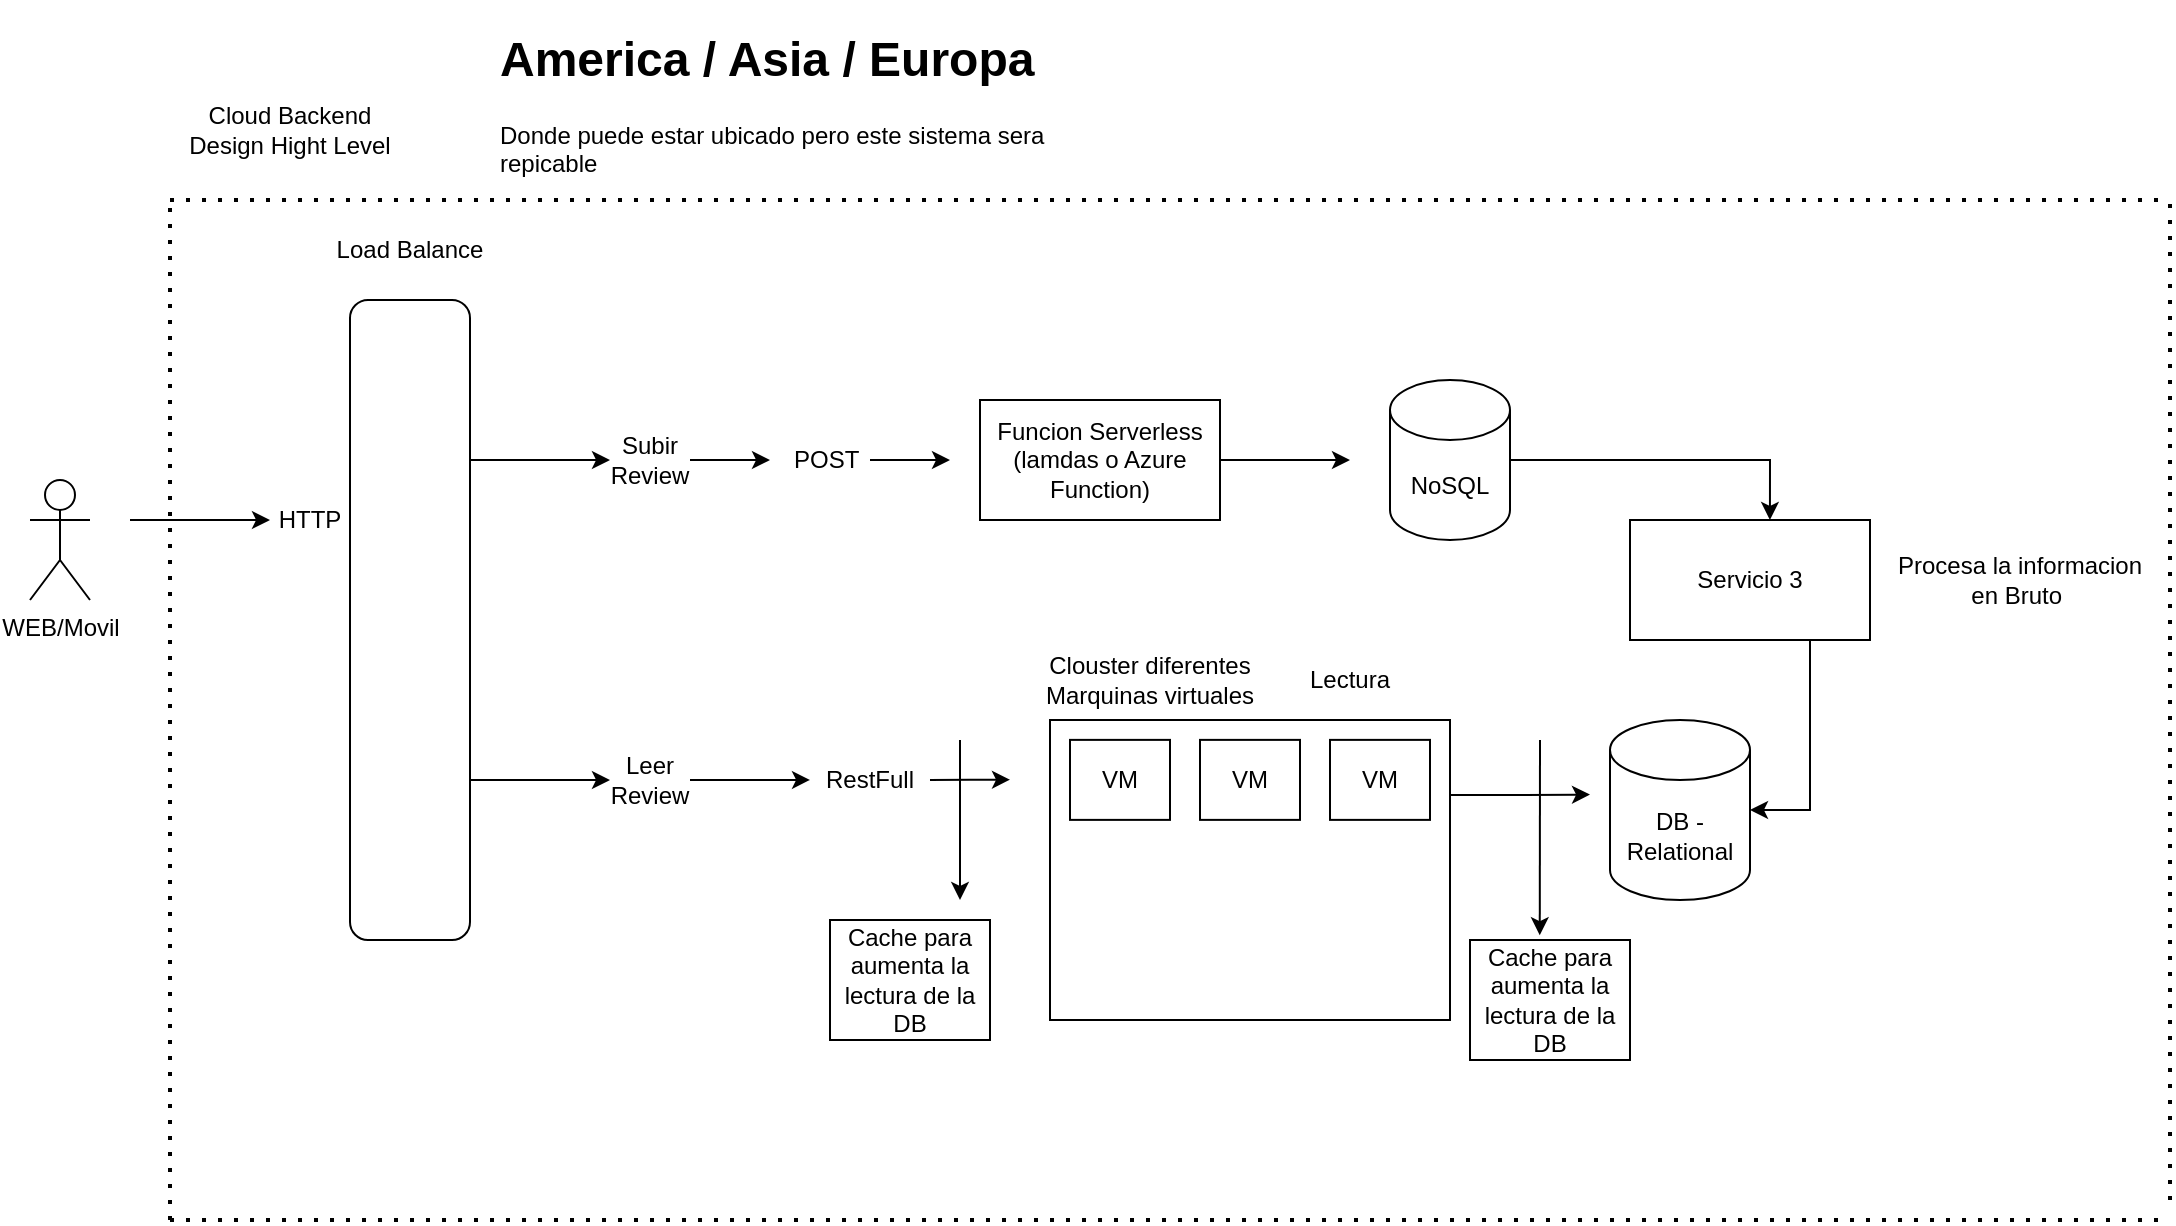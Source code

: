 <mxfile version="14.0.1" type="github">
  <diagram id="K8NfMin3FTyH8xg3sL48" name="Page-1">
    <mxGraphModel dx="968" dy="1703" grid="1" gridSize="10" guides="1" tooltips="1" connect="1" arrows="1" fold="1" page="1" pageScale="1" pageWidth="1169" pageHeight="827" math="0" shadow="0">
      <root>
        <mxCell id="0" />
        <mxCell id="1" parent="0" />
        <mxCell id="nGuZ7mCmPMTynjXGg0fM-1" value="WEB/Movil&lt;br&gt;" style="shape=umlActor;verticalLabelPosition=bottom;verticalAlign=top;html=1;outlineConnect=0;" vertex="1" parent="1">
          <mxGeometry x="50" y="220" width="30" height="60" as="geometry" />
        </mxCell>
        <mxCell id="nGuZ7mCmPMTynjXGg0fM-2" style="edgeStyle=orthogonalEdgeStyle;rounded=0;orthogonalLoop=1;jettySize=auto;html=1;exitX=0.25;exitY=0;exitDx=0;exitDy=0;" edge="1" parent="1" source="nGuZ7mCmPMTynjXGg0fM-4" target="nGuZ7mCmPMTynjXGg0fM-12">
          <mxGeometry relative="1" as="geometry">
            <mxPoint x="360" y="210" as="targetPoint" />
          </mxGeometry>
        </mxCell>
        <mxCell id="nGuZ7mCmPMTynjXGg0fM-3" style="edgeStyle=orthogonalEdgeStyle;rounded=0;orthogonalLoop=1;jettySize=auto;html=1;exitX=0.75;exitY=0;exitDx=0;exitDy=0;" edge="1" parent="1" source="nGuZ7mCmPMTynjXGg0fM-4" target="nGuZ7mCmPMTynjXGg0fM-10">
          <mxGeometry relative="1" as="geometry">
            <mxPoint x="360" y="370" as="targetPoint" />
          </mxGeometry>
        </mxCell>
        <mxCell id="nGuZ7mCmPMTynjXGg0fM-4" value="" style="rounded=1;whiteSpace=wrap;html=1;direction=south;" vertex="1" parent="1">
          <mxGeometry x="210" y="130" width="60" height="320" as="geometry" />
        </mxCell>
        <mxCell id="nGuZ7mCmPMTynjXGg0fM-5" value="Load Balance" style="text;html=1;strokeColor=none;fillColor=none;align=center;verticalAlign=middle;whiteSpace=wrap;rounded=0;" vertex="1" parent="1">
          <mxGeometry x="200" y="90" width="80" height="30" as="geometry" />
        </mxCell>
        <mxCell id="nGuZ7mCmPMTynjXGg0fM-6" value="" style="endArrow=classic;html=1;" edge="1" parent="1" target="nGuZ7mCmPMTynjXGg0fM-7">
          <mxGeometry width="50" height="50" relative="1" as="geometry">
            <mxPoint x="100" y="240" as="sourcePoint" />
            <mxPoint x="180" y="240" as="targetPoint" />
          </mxGeometry>
        </mxCell>
        <mxCell id="nGuZ7mCmPMTynjXGg0fM-7" value="HTTP" style="text;html=1;strokeColor=none;fillColor=none;align=center;verticalAlign=middle;whiteSpace=wrap;rounded=0;" vertex="1" parent="1">
          <mxGeometry x="170" y="230" width="40" height="20" as="geometry" />
        </mxCell>
        <mxCell id="nGuZ7mCmPMTynjXGg0fM-8" value="&lt;h1&gt;America / Asia / Europa&lt;/h1&gt;&lt;p&gt;Donde puede estar ubicado pero este sistema sera repicable&lt;/p&gt;" style="text;html=1;strokeColor=none;fillColor=none;spacing=5;spacingTop=-20;whiteSpace=wrap;overflow=hidden;rounded=0;" vertex="1" parent="1">
          <mxGeometry x="280" y="-10" width="290" height="100" as="geometry" />
        </mxCell>
        <mxCell id="nGuZ7mCmPMTynjXGg0fM-9" style="edgeStyle=orthogonalEdgeStyle;rounded=0;orthogonalLoop=1;jettySize=auto;html=1;exitX=1;exitY=0.5;exitDx=0;exitDy=0;" edge="1" parent="1" source="nGuZ7mCmPMTynjXGg0fM-10" target="nGuZ7mCmPMTynjXGg0fM-20">
          <mxGeometry relative="1" as="geometry">
            <mxPoint x="460" y="369.889" as="targetPoint" />
          </mxGeometry>
        </mxCell>
        <mxCell id="nGuZ7mCmPMTynjXGg0fM-10" value="Leer Review" style="text;html=1;strokeColor=none;fillColor=none;align=center;verticalAlign=middle;whiteSpace=wrap;rounded=0;" vertex="1" parent="1">
          <mxGeometry x="340" y="360" width="40" height="20" as="geometry" />
        </mxCell>
        <mxCell id="nGuZ7mCmPMTynjXGg0fM-11" style="edgeStyle=orthogonalEdgeStyle;rounded=0;orthogonalLoop=1;jettySize=auto;html=1;exitX=1;exitY=0.5;exitDx=0;exitDy=0;" edge="1" parent="1" source="nGuZ7mCmPMTynjXGg0fM-12">
          <mxGeometry relative="1" as="geometry">
            <mxPoint x="420" y="210.034" as="targetPoint" />
          </mxGeometry>
        </mxCell>
        <mxCell id="nGuZ7mCmPMTynjXGg0fM-12" value="Subir Review" style="text;html=1;strokeColor=none;fillColor=none;align=center;verticalAlign=middle;whiteSpace=wrap;rounded=0;" vertex="1" parent="1">
          <mxGeometry x="340" y="200" width="40" height="20" as="geometry" />
        </mxCell>
        <mxCell id="nGuZ7mCmPMTynjXGg0fM-13" style="edgeStyle=orthogonalEdgeStyle;rounded=0;orthogonalLoop=1;jettySize=auto;html=1;exitX=1;exitY=0.5;exitDx=0;exitDy=0;" edge="1" parent="1" source="nGuZ7mCmPMTynjXGg0fM-14">
          <mxGeometry relative="1" as="geometry">
            <mxPoint x="510" y="210" as="targetPoint" />
          </mxGeometry>
        </mxCell>
        <mxCell id="nGuZ7mCmPMTynjXGg0fM-14" value="POST&amp;nbsp;&lt;br&gt;" style="text;html=1;strokeColor=none;fillColor=none;align=center;verticalAlign=middle;whiteSpace=wrap;rounded=0;" vertex="1" parent="1">
          <mxGeometry x="430" y="200" width="40" height="20" as="geometry" />
        </mxCell>
        <mxCell id="nGuZ7mCmPMTynjXGg0fM-15" style="edgeStyle=orthogonalEdgeStyle;rounded=0;orthogonalLoop=1;jettySize=auto;html=1;exitX=1;exitY=0.5;exitDx=0;exitDy=0;" edge="1" parent="1" source="nGuZ7mCmPMTynjXGg0fM-16">
          <mxGeometry relative="1" as="geometry">
            <mxPoint x="710" y="210.034" as="targetPoint" />
          </mxGeometry>
        </mxCell>
        <mxCell id="nGuZ7mCmPMTynjXGg0fM-16" value="Funcion Serverless (lamdas o Azure Function)" style="rounded=0;whiteSpace=wrap;html=1;" vertex="1" parent="1">
          <mxGeometry x="525" y="180" width="120" height="60" as="geometry" />
        </mxCell>
        <mxCell id="nGuZ7mCmPMTynjXGg0fM-17" style="edgeStyle=orthogonalEdgeStyle;rounded=0;orthogonalLoop=1;jettySize=auto;html=1;exitX=1;exitY=0.5;exitDx=0;exitDy=0;exitPerimeter=0;entryX=0.583;entryY=0;entryDx=0;entryDy=0;entryPerimeter=0;" edge="1" parent="1" source="nGuZ7mCmPMTynjXGg0fM-18" target="nGuZ7mCmPMTynjXGg0fM-30">
          <mxGeometry relative="1" as="geometry" />
        </mxCell>
        <mxCell id="nGuZ7mCmPMTynjXGg0fM-18" value="NoSQL" style="shape=cylinder3;whiteSpace=wrap;html=1;boundedLbl=1;backgroundOutline=1;size=15;" vertex="1" parent="1">
          <mxGeometry x="730" y="170" width="60" height="80" as="geometry" />
        </mxCell>
        <mxCell id="nGuZ7mCmPMTynjXGg0fM-19" style="edgeStyle=orthogonalEdgeStyle;rounded=0;orthogonalLoop=1;jettySize=auto;html=1;exitX=1;exitY=0.5;exitDx=0;exitDy=0;" edge="1" parent="1" source="nGuZ7mCmPMTynjXGg0fM-20">
          <mxGeometry relative="1" as="geometry">
            <mxPoint x="540" y="369.857" as="targetPoint" />
          </mxGeometry>
        </mxCell>
        <mxCell id="nGuZ7mCmPMTynjXGg0fM-20" value="RestFull" style="text;html=1;strokeColor=none;fillColor=none;align=center;verticalAlign=middle;whiteSpace=wrap;rounded=0;" vertex="1" parent="1">
          <mxGeometry x="440" y="359.89" width="60" height="20.11" as="geometry" />
        </mxCell>
        <mxCell id="nGuZ7mCmPMTynjXGg0fM-21" style="edgeStyle=orthogonalEdgeStyle;rounded=0;orthogonalLoop=1;jettySize=auto;html=1;exitX=1;exitY=0.25;exitDx=0;exitDy=0;" edge="1" parent="1" source="nGuZ7mCmPMTynjXGg0fM-22">
          <mxGeometry relative="1" as="geometry">
            <mxPoint x="830" y="377.286" as="targetPoint" />
          </mxGeometry>
        </mxCell>
        <mxCell id="nGuZ7mCmPMTynjXGg0fM-22" value="" style="rounded=0;whiteSpace=wrap;html=1;" vertex="1" parent="1">
          <mxGeometry x="560" y="340" width="200" height="150" as="geometry" />
        </mxCell>
        <mxCell id="nGuZ7mCmPMTynjXGg0fM-23" value="Clouster diferentes Marquinas virtuales" style="text;html=1;strokeColor=none;fillColor=none;align=center;verticalAlign=middle;whiteSpace=wrap;rounded=0;" vertex="1" parent="1">
          <mxGeometry x="530" y="310" width="160" height="20" as="geometry" />
        </mxCell>
        <mxCell id="nGuZ7mCmPMTynjXGg0fM-24" value="VM" style="rounded=0;whiteSpace=wrap;html=1;" vertex="1" parent="1">
          <mxGeometry x="570" y="349.94" width="50" height="40" as="geometry" />
        </mxCell>
        <mxCell id="nGuZ7mCmPMTynjXGg0fM-25" value="VM" style="rounded=0;whiteSpace=wrap;html=1;" vertex="1" parent="1">
          <mxGeometry x="635" y="349.94" width="50" height="40" as="geometry" />
        </mxCell>
        <mxCell id="nGuZ7mCmPMTynjXGg0fM-26" value="VM" style="rounded=0;whiteSpace=wrap;html=1;" vertex="1" parent="1">
          <mxGeometry x="700" y="349.94" width="50" height="40" as="geometry" />
        </mxCell>
        <mxCell id="nGuZ7mCmPMTynjXGg0fM-27" value="Lectura" style="text;html=1;strokeColor=none;fillColor=none;align=center;verticalAlign=middle;whiteSpace=wrap;rounded=0;" vertex="1" parent="1">
          <mxGeometry x="690" y="310" width="40" height="20" as="geometry" />
        </mxCell>
        <mxCell id="nGuZ7mCmPMTynjXGg0fM-28" value="DB - Relational" style="shape=cylinder3;whiteSpace=wrap;html=1;boundedLbl=1;backgroundOutline=1;size=15;" vertex="1" parent="1">
          <mxGeometry x="840" y="340" width="70" height="90" as="geometry" />
        </mxCell>
        <mxCell id="nGuZ7mCmPMTynjXGg0fM-29" style="edgeStyle=orthogonalEdgeStyle;rounded=0;orthogonalLoop=1;jettySize=auto;html=1;exitX=0.75;exitY=1;exitDx=0;exitDy=0;entryX=1;entryY=0.5;entryDx=0;entryDy=0;entryPerimeter=0;" edge="1" parent="1" source="nGuZ7mCmPMTynjXGg0fM-30" target="nGuZ7mCmPMTynjXGg0fM-28">
          <mxGeometry relative="1" as="geometry" />
        </mxCell>
        <mxCell id="nGuZ7mCmPMTynjXGg0fM-30" value="Servicio 3" style="rounded=0;whiteSpace=wrap;html=1;" vertex="1" parent="1">
          <mxGeometry x="850" y="240" width="120" height="60" as="geometry" />
        </mxCell>
        <mxCell id="nGuZ7mCmPMTynjXGg0fM-31" value="Procesa la informacion en Bruto&amp;nbsp;" style="text;html=1;strokeColor=none;fillColor=none;align=center;verticalAlign=middle;whiteSpace=wrap;rounded=0;" vertex="1" parent="1">
          <mxGeometry x="980" y="250" width="130" height="40" as="geometry" />
        </mxCell>
        <mxCell id="nGuZ7mCmPMTynjXGg0fM-32" value="Cache para aumenta la lectura de la DB" style="rounded=0;whiteSpace=wrap;html=1;" vertex="1" parent="1">
          <mxGeometry x="770" y="450" width="80" height="60" as="geometry" />
        </mxCell>
        <mxCell id="nGuZ7mCmPMTynjXGg0fM-33" value="" style="endArrow=classic;html=1;entryX=0.436;entryY=-0.04;entryDx=0;entryDy=0;entryPerimeter=0;" edge="1" parent="1" target="nGuZ7mCmPMTynjXGg0fM-32">
          <mxGeometry width="50" height="50" relative="1" as="geometry">
            <mxPoint x="805" y="350" as="sourcePoint" />
            <mxPoint x="830" y="380" as="targetPoint" />
          </mxGeometry>
        </mxCell>
        <mxCell id="nGuZ7mCmPMTynjXGg0fM-34" value="Cache para aumenta la lectura de la DB" style="rounded=0;whiteSpace=wrap;html=1;" vertex="1" parent="1">
          <mxGeometry x="450" y="440" width="80" height="60" as="geometry" />
        </mxCell>
        <mxCell id="nGuZ7mCmPMTynjXGg0fM-35" value="" style="endArrow=classic;html=1;" edge="1" parent="1">
          <mxGeometry width="50" height="50" relative="1" as="geometry">
            <mxPoint x="515" y="350" as="sourcePoint" />
            <mxPoint x="515" y="430" as="targetPoint" />
          </mxGeometry>
        </mxCell>
        <mxCell id="nGuZ7mCmPMTynjXGg0fM-36" value="" style="endArrow=none;dashed=1;html=1;dashPattern=1 3;strokeWidth=2;" edge="1" parent="1">
          <mxGeometry width="50" height="50" relative="1" as="geometry">
            <mxPoint x="120" y="80" as="sourcePoint" />
            <mxPoint x="1120" y="80" as="targetPoint" />
          </mxGeometry>
        </mxCell>
        <mxCell id="nGuZ7mCmPMTynjXGg0fM-37" value="" style="endArrow=none;dashed=1;html=1;dashPattern=1 3;strokeWidth=2;" edge="1" parent="1">
          <mxGeometry width="50" height="50" relative="1" as="geometry">
            <mxPoint x="120" y="590" as="sourcePoint" />
            <mxPoint x="120" y="80" as="targetPoint" />
          </mxGeometry>
        </mxCell>
        <mxCell id="nGuZ7mCmPMTynjXGg0fM-38" value="" style="endArrow=none;dashed=1;html=1;dashPattern=1 3;strokeWidth=2;" edge="1" parent="1">
          <mxGeometry width="50" height="50" relative="1" as="geometry">
            <mxPoint x="120" y="590" as="sourcePoint" />
            <mxPoint x="1120" y="590" as="targetPoint" />
          </mxGeometry>
        </mxCell>
        <mxCell id="nGuZ7mCmPMTynjXGg0fM-39" value="" style="endArrow=none;dashed=1;html=1;dashPattern=1 3;strokeWidth=2;" edge="1" parent="1">
          <mxGeometry width="50" height="50" relative="1" as="geometry">
            <mxPoint x="1120" y="580" as="sourcePoint" />
            <mxPoint x="1120" y="80" as="targetPoint" />
          </mxGeometry>
        </mxCell>
        <mxCell id="nGuZ7mCmPMTynjXGg0fM-40" value="Cloud Backend Design Hight Level" style="text;html=1;strokeColor=none;fillColor=none;align=center;verticalAlign=middle;whiteSpace=wrap;rounded=0;" vertex="1" parent="1">
          <mxGeometry x="120" y="30" width="120" height="30" as="geometry" />
        </mxCell>
      </root>
    </mxGraphModel>
  </diagram>
</mxfile>
